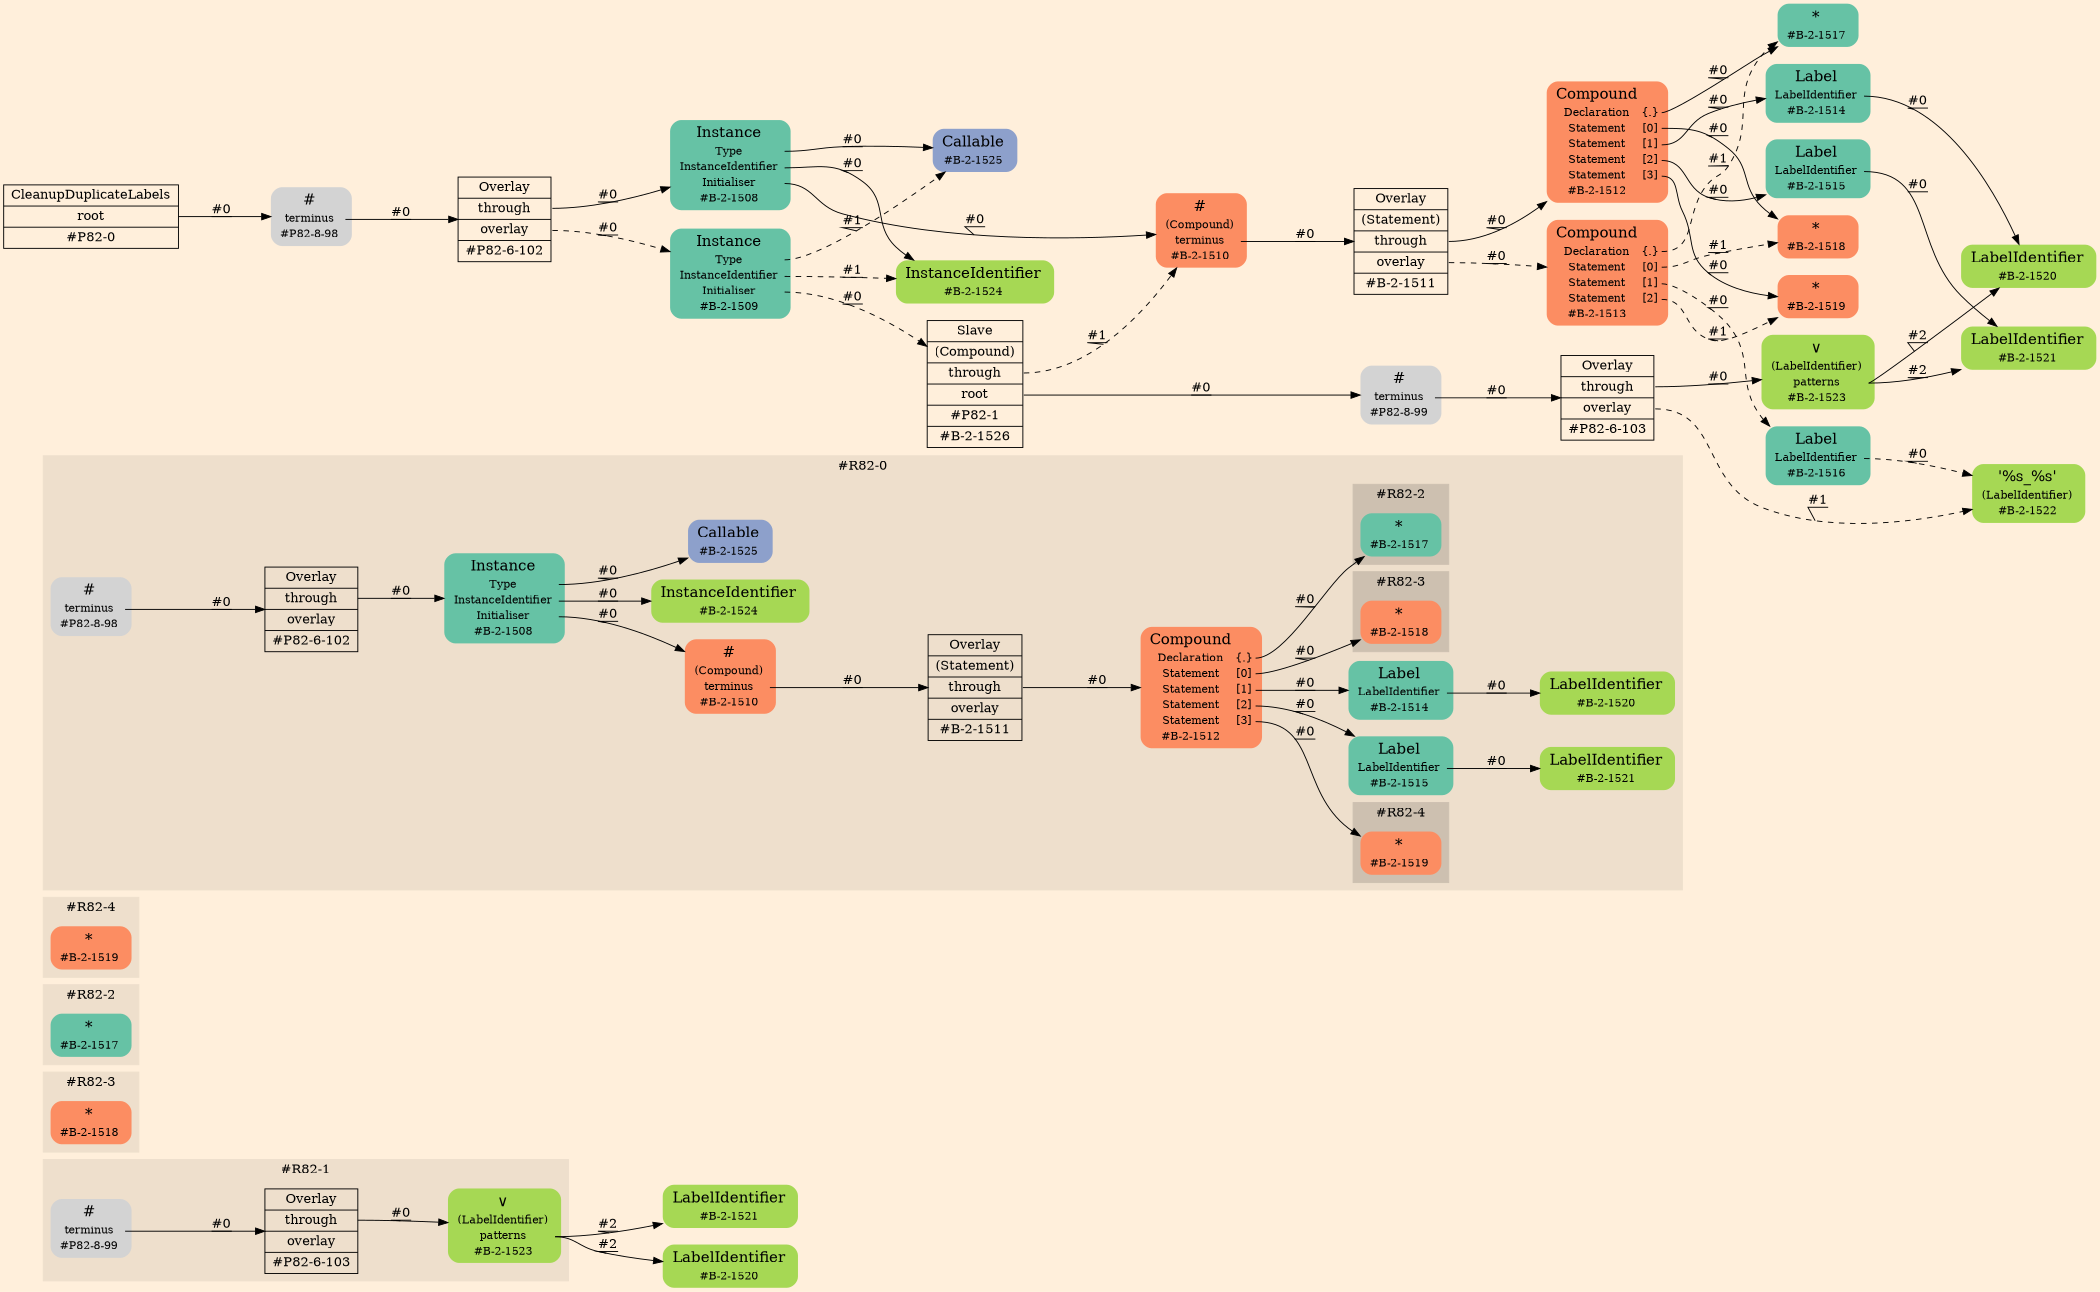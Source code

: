digraph Inferno {
graph [
rankdir = "LR"
ranksep = 1.0
size = "14,20"
bgcolor = antiquewhite1
color = black
fontcolor = black
];
node [
];
"#R82-1/#B-2-1521" [
shape = "plaintext"
fillcolor = "/set28/5"
label = <<TABLE BORDER="0" CELLBORDER="0" CELLSPACING="0">
 <TR>
  <TD><FONT POINT-SIZE="16.0">LabelIdentifier</FONT></TD>
  <TD></TD>
 </TR>
 <TR>
  <TD>#B-2-1521</TD>
  <TD PORT="port0"></TD>
 </TR>
</TABLE>>
style = "rounded,filled"
fontsize = "12"
];
"#R82-1/#B-2-1520" [
shape = "plaintext"
fillcolor = "/set28/5"
label = <<TABLE BORDER="0" CELLBORDER="0" CELLSPACING="0">
 <TR>
  <TD><FONT POINT-SIZE="16.0">LabelIdentifier</FONT></TD>
  <TD></TD>
 </TR>
 <TR>
  <TD>#B-2-1520</TD>
  <TD PORT="port0"></TD>
 </TR>
</TABLE>>
style = "rounded,filled"
fontsize = "12"
];
subgraph "cluster#R82-1" {
label = "#R82-1"
style = "filled"
color = antiquewhite2
"#R82-1/#B-2-1523" [
shape = "plaintext"
fillcolor = "/set28/5"
label = <<TABLE BORDER="0" CELLBORDER="0" CELLSPACING="0">
 <TR>
  <TD><FONT POINT-SIZE="16.0">∨</FONT></TD>
  <TD></TD>
 </TR>
 <TR>
  <TD>(LabelIdentifier)</TD>
  <TD PORT="port0"></TD>
 </TR>
 <TR>
  <TD>patterns</TD>
  <TD PORT="port1"></TD>
 </TR>
 <TR>
  <TD>#B-2-1523</TD>
  <TD PORT="port2"></TD>
 </TR>
</TABLE>>
style = "rounded,filled"
fontsize = "12"
];
"#R82-1/#P82-8-99" [
shape = "plaintext"
label = <<TABLE BORDER="0" CELLBORDER="0" CELLSPACING="0">
 <TR>
  <TD><FONT POINT-SIZE="16.0">#</FONT></TD>
  <TD></TD>
 </TR>
 <TR>
  <TD>terminus</TD>
  <TD PORT="port0"></TD>
 </TR>
 <TR>
  <TD>#P82-8-99</TD>
  <TD PORT="port1"></TD>
 </TR>
</TABLE>>
style = "rounded,filled"
fontsize = "12"
];
"#R82-1/#P82-6-103" [
shape = "record"
fillcolor = antiquewhite2
label = "<fixed> Overlay | <port0> through | <port1> overlay | <port2> #P82-6-103"
style = "filled"
fontsize = "14"
color = black
fontcolor = black
];
}
subgraph "cluster#R82-3" {
label = "#R82-3"
style = "filled"
color = antiquewhite2
"#R82-3/#B-2-1518" [
shape = "plaintext"
fillcolor = "/set28/2"
label = <<TABLE BORDER="0" CELLBORDER="0" CELLSPACING="0">
 <TR>
  <TD><FONT POINT-SIZE="16.0">*</FONT></TD>
  <TD></TD>
 </TR>
 <TR>
  <TD>#B-2-1518</TD>
  <TD PORT="port0"></TD>
 </TR>
</TABLE>>
style = "rounded,filled"
fontsize = "12"
];
}
subgraph "cluster#R82-2" {
label = "#R82-2"
style = "filled"
color = antiquewhite2
"#R82-2/#B-2-1517" [
shape = "plaintext"
fillcolor = "/set28/1"
label = <<TABLE BORDER="0" CELLBORDER="0" CELLSPACING="0">
 <TR>
  <TD><FONT POINT-SIZE="16.0">*</FONT></TD>
  <TD></TD>
 </TR>
 <TR>
  <TD>#B-2-1517</TD>
  <TD PORT="port0"></TD>
 </TR>
</TABLE>>
style = "rounded,filled"
fontsize = "12"
];
}
subgraph "cluster#R82-4" {
label = "#R82-4"
style = "filled"
color = antiquewhite2
"#R82-4/#B-2-1519" [
shape = "plaintext"
fillcolor = "/set28/2"
label = <<TABLE BORDER="0" CELLBORDER="0" CELLSPACING="0">
 <TR>
  <TD><FONT POINT-SIZE="16.0">*</FONT></TD>
  <TD></TD>
 </TR>
 <TR>
  <TD>#B-2-1519</TD>
  <TD PORT="port0"></TD>
 </TR>
</TABLE>>
style = "rounded,filled"
fontsize = "12"
];
}
subgraph "cluster#R82-0" {
label = "#R82-0"
style = "filled"
color = antiquewhite2
"#R82-0/#B-2-1521" [
shape = "plaintext"
fillcolor = "/set28/5"
label = <<TABLE BORDER="0" CELLBORDER="0" CELLSPACING="0">
 <TR>
  <TD><FONT POINT-SIZE="16.0">LabelIdentifier</FONT></TD>
  <TD></TD>
 </TR>
 <TR>
  <TD>#B-2-1521</TD>
  <TD PORT="port0"></TD>
 </TR>
</TABLE>>
style = "rounded,filled"
fontsize = "12"
];
"#R82-0/#B-2-1508" [
shape = "plaintext"
fillcolor = "/set28/1"
label = <<TABLE BORDER="0" CELLBORDER="0" CELLSPACING="0">
 <TR>
  <TD><FONT POINT-SIZE="16.0">Instance</FONT></TD>
  <TD></TD>
 </TR>
 <TR>
  <TD>Type</TD>
  <TD PORT="port0"></TD>
 </TR>
 <TR>
  <TD>InstanceIdentifier</TD>
  <TD PORT="port1"></TD>
 </TR>
 <TR>
  <TD>Initialiser</TD>
  <TD PORT="port2"></TD>
 </TR>
 <TR>
  <TD>#B-2-1508</TD>
  <TD PORT="port3"></TD>
 </TR>
</TABLE>>
style = "rounded,filled"
fontsize = "12"
];
"#R82-0/#B-2-1525" [
shape = "plaintext"
fillcolor = "/set28/3"
label = <<TABLE BORDER="0" CELLBORDER="0" CELLSPACING="0">
 <TR>
  <TD><FONT POINT-SIZE="16.0">Callable</FONT></TD>
  <TD></TD>
 </TR>
 <TR>
  <TD>#B-2-1525</TD>
  <TD PORT="port0"></TD>
 </TR>
</TABLE>>
style = "rounded,filled"
fontsize = "12"
];
"#R82-0/#P82-8-98" [
shape = "plaintext"
label = <<TABLE BORDER="0" CELLBORDER="0" CELLSPACING="0">
 <TR>
  <TD><FONT POINT-SIZE="16.0">#</FONT></TD>
  <TD></TD>
 </TR>
 <TR>
  <TD>terminus</TD>
  <TD PORT="port0"></TD>
 </TR>
 <TR>
  <TD>#P82-8-98</TD>
  <TD PORT="port1"></TD>
 </TR>
</TABLE>>
style = "rounded,filled"
fontsize = "12"
];
"#R82-0/#P82-6-102" [
shape = "record"
fillcolor = antiquewhite2
label = "<fixed> Overlay | <port0> through | <port1> overlay | <port2> #P82-6-102"
style = "filled"
fontsize = "14"
color = black
fontcolor = black
];
"#R82-0/#B-2-1510" [
shape = "plaintext"
fillcolor = "/set28/2"
label = <<TABLE BORDER="0" CELLBORDER="0" CELLSPACING="0">
 <TR>
  <TD><FONT POINT-SIZE="16.0">#</FONT></TD>
  <TD></TD>
 </TR>
 <TR>
  <TD>(Compound)</TD>
  <TD PORT="port0"></TD>
 </TR>
 <TR>
  <TD>terminus</TD>
  <TD PORT="port1"></TD>
 </TR>
 <TR>
  <TD>#B-2-1510</TD>
  <TD PORT="port2"></TD>
 </TR>
</TABLE>>
style = "rounded,filled"
fontsize = "12"
];
"#R82-0/#B-2-1511" [
shape = "record"
fillcolor = antiquewhite2
label = "<fixed> Overlay | <port0> (Statement) | <port1> through | <port2> overlay | <port3> #B-2-1511"
style = "filled"
fontsize = "14"
color = black
fontcolor = black
];
"#R82-0/#B-2-1514" [
shape = "plaintext"
fillcolor = "/set28/1"
label = <<TABLE BORDER="0" CELLBORDER="0" CELLSPACING="0">
 <TR>
  <TD><FONT POINT-SIZE="16.0">Label</FONT></TD>
  <TD></TD>
 </TR>
 <TR>
  <TD>LabelIdentifier</TD>
  <TD PORT="port0"></TD>
 </TR>
 <TR>
  <TD>#B-2-1514</TD>
  <TD PORT="port1"></TD>
 </TR>
</TABLE>>
style = "rounded,filled"
fontsize = "12"
];
"#R82-0/#B-2-1512" [
shape = "plaintext"
fillcolor = "/set28/2"
label = <<TABLE BORDER="0" CELLBORDER="0" CELLSPACING="0">
 <TR>
  <TD><FONT POINT-SIZE="16.0">Compound</FONT></TD>
  <TD></TD>
 </TR>
 <TR>
  <TD>Declaration</TD>
  <TD PORT="port0">{.}</TD>
 </TR>
 <TR>
  <TD>Statement</TD>
  <TD PORT="port1">[0]</TD>
 </TR>
 <TR>
  <TD>Statement</TD>
  <TD PORT="port2">[1]</TD>
 </TR>
 <TR>
  <TD>Statement</TD>
  <TD PORT="port3">[2]</TD>
 </TR>
 <TR>
  <TD>Statement</TD>
  <TD PORT="port4">[3]</TD>
 </TR>
 <TR>
  <TD>#B-2-1512</TD>
  <TD PORT="port5"></TD>
 </TR>
</TABLE>>
style = "rounded,filled"
fontsize = "12"
];
"#R82-0/#B-2-1520" [
shape = "plaintext"
fillcolor = "/set28/5"
label = <<TABLE BORDER="0" CELLBORDER="0" CELLSPACING="0">
 <TR>
  <TD><FONT POINT-SIZE="16.0">LabelIdentifier</FONT></TD>
  <TD></TD>
 </TR>
 <TR>
  <TD>#B-2-1520</TD>
  <TD PORT="port0"></TD>
 </TR>
</TABLE>>
style = "rounded,filled"
fontsize = "12"
];
"#R82-0/#B-2-1524" [
shape = "plaintext"
fillcolor = "/set28/5"
label = <<TABLE BORDER="0" CELLBORDER="0" CELLSPACING="0">
 <TR>
  <TD><FONT POINT-SIZE="16.0">InstanceIdentifier</FONT></TD>
  <TD></TD>
 </TR>
 <TR>
  <TD>#B-2-1524</TD>
  <TD PORT="port0"></TD>
 </TR>
</TABLE>>
style = "rounded,filled"
fontsize = "12"
];
"#R82-0/#B-2-1515" [
shape = "plaintext"
fillcolor = "/set28/1"
label = <<TABLE BORDER="0" CELLBORDER="0" CELLSPACING="0">
 <TR>
  <TD><FONT POINT-SIZE="16.0">Label</FONT></TD>
  <TD></TD>
 </TR>
 <TR>
  <TD>LabelIdentifier</TD>
  <TD PORT="port0"></TD>
 </TR>
 <TR>
  <TD>#B-2-1515</TD>
  <TD PORT="port1"></TD>
 </TR>
</TABLE>>
style = "rounded,filled"
fontsize = "12"
];
subgraph "cluster#R82-4" {
label = "#R82-4"
style = "filled"
color = antiquewhite3
"#R82-0/#B-2-1519" [
shape = "plaintext"
fillcolor = "/set28/2"
label = <<TABLE BORDER="0" CELLBORDER="0" CELLSPACING="0">
 <TR>
  <TD><FONT POINT-SIZE="16.0">*</FONT></TD>
  <TD></TD>
 </TR>
 <TR>
  <TD>#B-2-1519</TD>
  <TD PORT="port0"></TD>
 </TR>
</TABLE>>
style = "rounded,filled"
fontsize = "12"
];
}
subgraph "cluster#R82-2" {
label = "#R82-2"
style = "filled"
color = antiquewhite3
"#R82-0/#B-2-1517" [
shape = "plaintext"
fillcolor = "/set28/1"
label = <<TABLE BORDER="0" CELLBORDER="0" CELLSPACING="0">
 <TR>
  <TD><FONT POINT-SIZE="16.0">*</FONT></TD>
  <TD></TD>
 </TR>
 <TR>
  <TD>#B-2-1517</TD>
  <TD PORT="port0"></TD>
 </TR>
</TABLE>>
style = "rounded,filled"
fontsize = "12"
];
}
subgraph "cluster#R82-3" {
label = "#R82-3"
style = "filled"
color = antiquewhite3
"#R82-0/#B-2-1518" [
shape = "plaintext"
fillcolor = "/set28/2"
label = <<TABLE BORDER="0" CELLBORDER="0" CELLSPACING="0">
 <TR>
  <TD><FONT POINT-SIZE="16.0">*</FONT></TD>
  <TD></TD>
 </TR>
 <TR>
  <TD>#B-2-1518</TD>
  <TD PORT="port0"></TD>
 </TR>
</TABLE>>
style = "rounded,filled"
fontsize = "12"
];
}
}
"CR#P82-0" [
shape = "record"
fillcolor = antiquewhite1
label = "<fixed> CleanupDuplicateLabels | <port0> root | <port1> #P82-0"
style = "filled"
fontsize = "14"
color = black
fontcolor = black
];
"#P82-8-98" [
shape = "plaintext"
label = <<TABLE BORDER="0" CELLBORDER="0" CELLSPACING="0">
 <TR>
  <TD><FONT POINT-SIZE="16.0">#</FONT></TD>
  <TD></TD>
 </TR>
 <TR>
  <TD>terminus</TD>
  <TD PORT="port0"></TD>
 </TR>
 <TR>
  <TD>#P82-8-98</TD>
  <TD PORT="port1"></TD>
 </TR>
</TABLE>>
style = "rounded,filled"
fontsize = "12"
];
"#P82-6-102" [
shape = "record"
fillcolor = antiquewhite1
label = "<fixed> Overlay | <port0> through | <port1> overlay | <port2> #P82-6-102"
style = "filled"
fontsize = "14"
color = black
fontcolor = black
];
"#B-2-1508" [
shape = "plaintext"
fillcolor = "/set28/1"
label = <<TABLE BORDER="0" CELLBORDER="0" CELLSPACING="0">
 <TR>
  <TD><FONT POINT-SIZE="16.0">Instance</FONT></TD>
  <TD></TD>
 </TR>
 <TR>
  <TD>Type</TD>
  <TD PORT="port0"></TD>
 </TR>
 <TR>
  <TD>InstanceIdentifier</TD>
  <TD PORT="port1"></TD>
 </TR>
 <TR>
  <TD>Initialiser</TD>
  <TD PORT="port2"></TD>
 </TR>
 <TR>
  <TD>#B-2-1508</TD>
  <TD PORT="port3"></TD>
 </TR>
</TABLE>>
style = "rounded,filled"
fontsize = "12"
];
"#B-2-1525" [
shape = "plaintext"
fillcolor = "/set28/3"
label = <<TABLE BORDER="0" CELLBORDER="0" CELLSPACING="0">
 <TR>
  <TD><FONT POINT-SIZE="16.0">Callable</FONT></TD>
  <TD></TD>
 </TR>
 <TR>
  <TD>#B-2-1525</TD>
  <TD PORT="port0"></TD>
 </TR>
</TABLE>>
style = "rounded,filled"
fontsize = "12"
];
"#B-2-1524" [
shape = "plaintext"
fillcolor = "/set28/5"
label = <<TABLE BORDER="0" CELLBORDER="0" CELLSPACING="0">
 <TR>
  <TD><FONT POINT-SIZE="16.0">InstanceIdentifier</FONT></TD>
  <TD></TD>
 </TR>
 <TR>
  <TD>#B-2-1524</TD>
  <TD PORT="port0"></TD>
 </TR>
</TABLE>>
style = "rounded,filled"
fontsize = "12"
];
"#B-2-1510" [
shape = "plaintext"
fillcolor = "/set28/2"
label = <<TABLE BORDER="0" CELLBORDER="0" CELLSPACING="0">
 <TR>
  <TD><FONT POINT-SIZE="16.0">#</FONT></TD>
  <TD></TD>
 </TR>
 <TR>
  <TD>(Compound)</TD>
  <TD PORT="port0"></TD>
 </TR>
 <TR>
  <TD>terminus</TD>
  <TD PORT="port1"></TD>
 </TR>
 <TR>
  <TD>#B-2-1510</TD>
  <TD PORT="port2"></TD>
 </TR>
</TABLE>>
style = "rounded,filled"
fontsize = "12"
];
"#B-2-1511" [
shape = "record"
fillcolor = antiquewhite1
label = "<fixed> Overlay | <port0> (Statement) | <port1> through | <port2> overlay | <port3> #B-2-1511"
style = "filled"
fontsize = "14"
color = black
fontcolor = black
];
"#B-2-1512" [
shape = "plaintext"
fillcolor = "/set28/2"
label = <<TABLE BORDER="0" CELLBORDER="0" CELLSPACING="0">
 <TR>
  <TD><FONT POINT-SIZE="16.0">Compound</FONT></TD>
  <TD></TD>
 </TR>
 <TR>
  <TD>Declaration</TD>
  <TD PORT="port0">{.}</TD>
 </TR>
 <TR>
  <TD>Statement</TD>
  <TD PORT="port1">[0]</TD>
 </TR>
 <TR>
  <TD>Statement</TD>
  <TD PORT="port2">[1]</TD>
 </TR>
 <TR>
  <TD>Statement</TD>
  <TD PORT="port3">[2]</TD>
 </TR>
 <TR>
  <TD>Statement</TD>
  <TD PORT="port4">[3]</TD>
 </TR>
 <TR>
  <TD>#B-2-1512</TD>
  <TD PORT="port5"></TD>
 </TR>
</TABLE>>
style = "rounded,filled"
fontsize = "12"
];
"#B-2-1517" [
shape = "plaintext"
fillcolor = "/set28/1"
label = <<TABLE BORDER="0" CELLBORDER="0" CELLSPACING="0">
 <TR>
  <TD><FONT POINT-SIZE="16.0">*</FONT></TD>
  <TD></TD>
 </TR>
 <TR>
  <TD>#B-2-1517</TD>
  <TD PORT="port0"></TD>
 </TR>
</TABLE>>
style = "rounded,filled"
fontsize = "12"
];
"#B-2-1518" [
shape = "plaintext"
fillcolor = "/set28/2"
label = <<TABLE BORDER="0" CELLBORDER="0" CELLSPACING="0">
 <TR>
  <TD><FONT POINT-SIZE="16.0">*</FONT></TD>
  <TD></TD>
 </TR>
 <TR>
  <TD>#B-2-1518</TD>
  <TD PORT="port0"></TD>
 </TR>
</TABLE>>
style = "rounded,filled"
fontsize = "12"
];
"#B-2-1514" [
shape = "plaintext"
fillcolor = "/set28/1"
label = <<TABLE BORDER="0" CELLBORDER="0" CELLSPACING="0">
 <TR>
  <TD><FONT POINT-SIZE="16.0">Label</FONT></TD>
  <TD></TD>
 </TR>
 <TR>
  <TD>LabelIdentifier</TD>
  <TD PORT="port0"></TD>
 </TR>
 <TR>
  <TD>#B-2-1514</TD>
  <TD PORT="port1"></TD>
 </TR>
</TABLE>>
style = "rounded,filled"
fontsize = "12"
];
"#B-2-1520" [
shape = "plaintext"
fillcolor = "/set28/5"
label = <<TABLE BORDER="0" CELLBORDER="0" CELLSPACING="0">
 <TR>
  <TD><FONT POINT-SIZE="16.0">LabelIdentifier</FONT></TD>
  <TD></TD>
 </TR>
 <TR>
  <TD>#B-2-1520</TD>
  <TD PORT="port0"></TD>
 </TR>
</TABLE>>
style = "rounded,filled"
fontsize = "12"
];
"#B-2-1515" [
shape = "plaintext"
fillcolor = "/set28/1"
label = <<TABLE BORDER="0" CELLBORDER="0" CELLSPACING="0">
 <TR>
  <TD><FONT POINT-SIZE="16.0">Label</FONT></TD>
  <TD></TD>
 </TR>
 <TR>
  <TD>LabelIdentifier</TD>
  <TD PORT="port0"></TD>
 </TR>
 <TR>
  <TD>#B-2-1515</TD>
  <TD PORT="port1"></TD>
 </TR>
</TABLE>>
style = "rounded,filled"
fontsize = "12"
];
"#B-2-1521" [
shape = "plaintext"
fillcolor = "/set28/5"
label = <<TABLE BORDER="0" CELLBORDER="0" CELLSPACING="0">
 <TR>
  <TD><FONT POINT-SIZE="16.0">LabelIdentifier</FONT></TD>
  <TD></TD>
 </TR>
 <TR>
  <TD>#B-2-1521</TD>
  <TD PORT="port0"></TD>
 </TR>
</TABLE>>
style = "rounded,filled"
fontsize = "12"
];
"#B-2-1519" [
shape = "plaintext"
fillcolor = "/set28/2"
label = <<TABLE BORDER="0" CELLBORDER="0" CELLSPACING="0">
 <TR>
  <TD><FONT POINT-SIZE="16.0">*</FONT></TD>
  <TD></TD>
 </TR>
 <TR>
  <TD>#B-2-1519</TD>
  <TD PORT="port0"></TD>
 </TR>
</TABLE>>
style = "rounded,filled"
fontsize = "12"
];
"#B-2-1513" [
shape = "plaintext"
fillcolor = "/set28/2"
label = <<TABLE BORDER="0" CELLBORDER="0" CELLSPACING="0">
 <TR>
  <TD><FONT POINT-SIZE="16.0">Compound</FONT></TD>
  <TD></TD>
 </TR>
 <TR>
  <TD>Declaration</TD>
  <TD PORT="port0">{.}</TD>
 </TR>
 <TR>
  <TD>Statement</TD>
  <TD PORT="port1">[0]</TD>
 </TR>
 <TR>
  <TD>Statement</TD>
  <TD PORT="port2">[1]</TD>
 </TR>
 <TR>
  <TD>Statement</TD>
  <TD PORT="port3">[2]</TD>
 </TR>
 <TR>
  <TD>#B-2-1513</TD>
  <TD PORT="port4"></TD>
 </TR>
</TABLE>>
style = "rounded,filled"
fontsize = "12"
];
"#B-2-1516" [
shape = "plaintext"
fillcolor = "/set28/1"
label = <<TABLE BORDER="0" CELLBORDER="0" CELLSPACING="0">
 <TR>
  <TD><FONT POINT-SIZE="16.0">Label</FONT></TD>
  <TD></TD>
 </TR>
 <TR>
  <TD>LabelIdentifier</TD>
  <TD PORT="port0"></TD>
 </TR>
 <TR>
  <TD>#B-2-1516</TD>
  <TD PORT="port1"></TD>
 </TR>
</TABLE>>
style = "rounded,filled"
fontsize = "12"
];
"#B-2-1522" [
shape = "plaintext"
fillcolor = "/set28/5"
label = <<TABLE BORDER="0" CELLBORDER="0" CELLSPACING="0">
 <TR>
  <TD><FONT POINT-SIZE="16.0">'%s_%s'</FONT></TD>
  <TD></TD>
 </TR>
 <TR>
  <TD>(LabelIdentifier)</TD>
  <TD PORT="port0"></TD>
 </TR>
 <TR>
  <TD>#B-2-1522</TD>
  <TD PORT="port1"></TD>
 </TR>
</TABLE>>
style = "rounded,filled"
fontsize = "12"
];
"#B-2-1509" [
shape = "plaintext"
fillcolor = "/set28/1"
label = <<TABLE BORDER="0" CELLBORDER="0" CELLSPACING="0">
 <TR>
  <TD><FONT POINT-SIZE="16.0">Instance</FONT></TD>
  <TD></TD>
 </TR>
 <TR>
  <TD>Type</TD>
  <TD PORT="port0"></TD>
 </TR>
 <TR>
  <TD>InstanceIdentifier</TD>
  <TD PORT="port1"></TD>
 </TR>
 <TR>
  <TD>Initialiser</TD>
  <TD PORT="port2"></TD>
 </TR>
 <TR>
  <TD>#B-2-1509</TD>
  <TD PORT="port3"></TD>
 </TR>
</TABLE>>
style = "rounded,filled"
fontsize = "12"
];
"#B-2-1526" [
shape = "record"
fillcolor = antiquewhite1
label = "<fixed> Slave | <port0> (Compound) | <port1> through | <port2> root | <port3> #P82-1 | <port4> #B-2-1526"
style = "filled"
fontsize = "14"
color = black
fontcolor = black
];
"#P82-8-99" [
shape = "plaintext"
label = <<TABLE BORDER="0" CELLBORDER="0" CELLSPACING="0">
 <TR>
  <TD><FONT POINT-SIZE="16.0">#</FONT></TD>
  <TD></TD>
 </TR>
 <TR>
  <TD>terminus</TD>
  <TD PORT="port0"></TD>
 </TR>
 <TR>
  <TD>#P82-8-99</TD>
  <TD PORT="port1"></TD>
 </TR>
</TABLE>>
style = "rounded,filled"
fontsize = "12"
];
"#P82-6-103" [
shape = "record"
fillcolor = antiquewhite1
label = "<fixed> Overlay | <port0> through | <port1> overlay | <port2> #P82-6-103"
style = "filled"
fontsize = "14"
color = black
fontcolor = black
];
"#B-2-1523" [
shape = "plaintext"
fillcolor = "/set28/5"
label = <<TABLE BORDER="0" CELLBORDER="0" CELLSPACING="0">
 <TR>
  <TD><FONT POINT-SIZE="16.0">∨</FONT></TD>
  <TD></TD>
 </TR>
 <TR>
  <TD>(LabelIdentifier)</TD>
  <TD PORT="port0"></TD>
 </TR>
 <TR>
  <TD>patterns</TD>
  <TD PORT="port1"></TD>
 </TR>
 <TR>
  <TD>#B-2-1523</TD>
  <TD PORT="port2"></TD>
 </TR>
</TABLE>>
style = "rounded,filled"
fontsize = "12"
];
"CR#P82-0":port0 -> "#P82-8-98" [style="solid"
label = "#0"
decorate = true
color = black
fontcolor = black
];
"#P82-8-98":port0 -> "#P82-6-102" [style="solid"
label = "#0"
decorate = true
color = black
fontcolor = black
];
"#P82-6-102":port0 -> "#B-2-1508" [style="solid"
label = "#0"
decorate = true
color = black
fontcolor = black
];
"#P82-6-102":port1 -> "#B-2-1509" [style="dashed"
label = "#0"
decorate = true
color = black
fontcolor = black
];
"#B-2-1508":port0 -> "#B-2-1525" [style="solid"
label = "#0"
decorate = true
color = black
fontcolor = black
];
"#B-2-1508":port1 -> "#B-2-1524" [style="solid"
label = "#0"
decorate = true
color = black
fontcolor = black
];
"#B-2-1508":port2 -> "#B-2-1510" [style="solid"
label = "#0"
decorate = true
color = black
fontcolor = black
];
"#B-2-1510":port1 -> "#B-2-1511" [style="solid"
label = "#0"
decorate = true
color = black
fontcolor = black
];
"#B-2-1511":port1 -> "#B-2-1512" [style="solid"
label = "#0"
decorate = true
color = black
fontcolor = black
];
"#B-2-1511":port2 -> "#B-2-1513" [style="dashed"
label = "#0"
decorate = true
color = black
fontcolor = black
];
"#B-2-1512":port0 -> "#B-2-1517" [style="solid"
label = "#0"
decorate = true
color = black
fontcolor = black
];
"#B-2-1512":port1 -> "#B-2-1518" [style="solid"
label = "#0"
decorate = true
color = black
fontcolor = black
];
"#B-2-1512":port2 -> "#B-2-1514" [style="solid"
label = "#0"
decorate = true
color = black
fontcolor = black
];
"#B-2-1512":port3 -> "#B-2-1515" [style="solid"
label = "#0"
decorate = true
color = black
fontcolor = black
];
"#B-2-1512":port4 -> "#B-2-1519" [style="solid"
label = "#0"
decorate = true
color = black
fontcolor = black
];
"#B-2-1514":port0 -> "#B-2-1520" [style="solid"
label = "#0"
decorate = true
color = black
fontcolor = black
];
"#B-2-1515":port0 -> "#B-2-1521" [style="solid"
label = "#0"
decorate = true
color = black
fontcolor = black
];
"#B-2-1513":port0 -> "#B-2-1517" [style="dashed"
label = "#1"
decorate = true
color = black
fontcolor = black
];
"#B-2-1513":port1 -> "#B-2-1518" [style="dashed"
label = "#1"
decorate = true
color = black
fontcolor = black
];
"#B-2-1513":port2 -> "#B-2-1516" [style="dashed"
label = "#0"
decorate = true
color = black
fontcolor = black
];
"#B-2-1513":port3 -> "#B-2-1519" [style="dashed"
label = "#1"
decorate = true
color = black
fontcolor = black
];
"#B-2-1516":port0 -> "#B-2-1522" [style="dashed"
label = "#0"
decorate = true
color = black
fontcolor = black
];
"#B-2-1509":port0 -> "#B-2-1525" [style="dashed"
label = "#1"
decorate = true
color = black
fontcolor = black
];
"#B-2-1509":port1 -> "#B-2-1524" [style="dashed"
label = "#1"
decorate = true
color = black
fontcolor = black
];
"#B-2-1509":port2 -> "#B-2-1526" [style="dashed"
label = "#0"
decorate = true
color = black
fontcolor = black
];
"#B-2-1526":port1 -> "#B-2-1510" [style="dashed"
label = "#1"
decorate = true
color = black
fontcolor = black
];
"#B-2-1526":port2 -> "#P82-8-99" [style="solid"
label = "#0"
decorate = true
color = black
fontcolor = black
];
"#P82-8-99":port0 -> "#P82-6-103" [style="solid"
label = "#0"
decorate = true
color = black
fontcolor = black
];
"#P82-6-103":port0 -> "#B-2-1523" [style="solid"
label = "#0"
decorate = true
color = black
fontcolor = black
];
"#P82-6-103":port1 -> "#B-2-1522" [style="dashed"
label = "#1"
decorate = true
color = black
fontcolor = black
];
"#B-2-1523":port1 -> "#B-2-1520" [style="solid"
label = "#2"
decorate = true
color = black
fontcolor = black
];
"#B-2-1523":port1 -> "#B-2-1521" [style="solid"
label = "#2"
decorate = true
color = black
fontcolor = black
];
"#R82-0/#B-2-1508":port0 -> "#R82-0/#B-2-1525" [style="solid"
label = "#0"
decorate = true
color = black
fontcolor = black
];
"#R82-0/#B-2-1508":port1 -> "#R82-0/#B-2-1524" [style="solid"
label = "#0"
decorate = true
color = black
fontcolor = black
];
"#R82-0/#B-2-1508":port2 -> "#R82-0/#B-2-1510" [style="solid"
label = "#0"
decorate = true
color = black
fontcolor = black
];
"#R82-0/#P82-8-98":port0 -> "#R82-0/#P82-6-102" [style="solid"
label = "#0"
decorate = true
color = black
fontcolor = black
];
"#R82-0/#P82-6-102":port0 -> "#R82-0/#B-2-1508" [style="solid"
label = "#0"
decorate = true
color = black
fontcolor = black
];
"#R82-0/#B-2-1510":port1 -> "#R82-0/#B-2-1511" [style="solid"
label = "#0"
decorate = true
color = black
fontcolor = black
];
"#R82-0/#B-2-1511":port1 -> "#R82-0/#B-2-1512" [style="solid"
label = "#0"
decorate = true
color = black
fontcolor = black
];
"#R82-0/#B-2-1514":port0 -> "#R82-0/#B-2-1520" [style="solid"
label = "#0"
decorate = true
color = black
fontcolor = black
];
"#R82-0/#B-2-1512":port0 -> "#R82-0/#B-2-1517" [style="solid"
label = "#0"
decorate = true
color = black
fontcolor = black
];
"#R82-0/#B-2-1512":port1 -> "#R82-0/#B-2-1518" [style="solid"
label = "#0"
decorate = true
color = black
fontcolor = black
];
"#R82-0/#B-2-1512":port2 -> "#R82-0/#B-2-1514" [style="solid"
label = "#0"
decorate = true
color = black
fontcolor = black
];
"#R82-0/#B-2-1512":port3 -> "#R82-0/#B-2-1515" [style="solid"
label = "#0"
decorate = true
color = black
fontcolor = black
];
"#R82-0/#B-2-1512":port4 -> "#R82-0/#B-2-1519" [style="solid"
label = "#0"
decorate = true
color = black
fontcolor = black
];
"#R82-0/#B-2-1515":port0 -> "#R82-0/#B-2-1521" [style="solid"
label = "#0"
decorate = true
color = black
fontcolor = black
];
"#R82-1/#B-2-1523":port1 -> "#R82-1/#B-2-1520" [style="solid"
label = "#2"
decorate = true
color = black
fontcolor = black
];
"#R82-1/#B-2-1523":port1 -> "#R82-1/#B-2-1521" [style="solid"
label = "#2"
decorate = true
color = black
fontcolor = black
];
"#R82-1/#P82-8-99":port0 -> "#R82-1/#P82-6-103" [style="solid"
label = "#0"
decorate = true
color = black
fontcolor = black
];
"#R82-1/#P82-6-103":port0 -> "#R82-1/#B-2-1523" [style="solid"
label = "#0"
decorate = true
color = black
fontcolor = black
];
}
